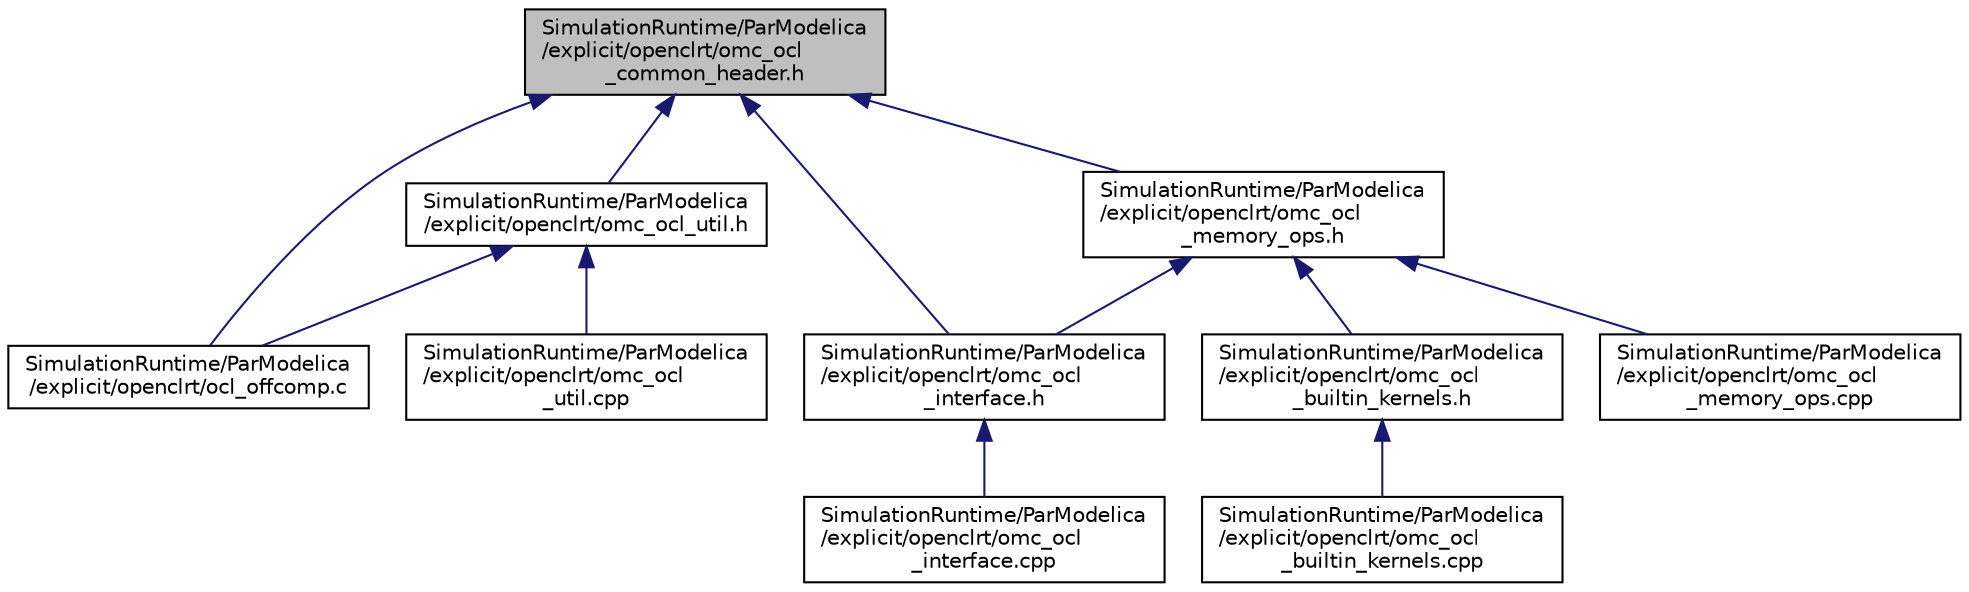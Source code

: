 digraph "SimulationRuntime/ParModelica/explicit/openclrt/omc_ocl_common_header.h"
{
  edge [fontname="Helvetica",fontsize="10",labelfontname="Helvetica",labelfontsize="10"];
  node [fontname="Helvetica",fontsize="10",shape=record];
  Node6 [label="SimulationRuntime/ParModelica\l/explicit/openclrt/omc_ocl\l_common_header.h",height=0.2,width=0.4,color="black", fillcolor="grey75", style="filled", fontcolor="black"];
  Node6 -> Node7 [dir="back",color="midnightblue",fontsize="10",style="solid",fontname="Helvetica"];
  Node7 [label="SimulationRuntime/ParModelica\l/explicit/openclrt/omc_ocl_util.h",height=0.2,width=0.4,color="black", fillcolor="white", style="filled",URL="$d1/d31/omc__ocl__util_8h.html"];
  Node7 -> Node8 [dir="back",color="midnightblue",fontsize="10",style="solid",fontname="Helvetica"];
  Node8 [label="SimulationRuntime/ParModelica\l/explicit/openclrt/ocl_offcomp.c",height=0.2,width=0.4,color="black", fillcolor="white", style="filled",URL="$d6/d10/ocl__offcomp_8c.html"];
  Node7 -> Node9 [dir="back",color="midnightblue",fontsize="10",style="solid",fontname="Helvetica"];
  Node9 [label="SimulationRuntime/ParModelica\l/explicit/openclrt/omc_ocl\l_util.cpp",height=0.2,width=0.4,color="black", fillcolor="white", style="filled",URL="$d4/d97/omc__ocl__util_8cpp.html"];
  Node6 -> Node8 [dir="back",color="midnightblue",fontsize="10",style="solid",fontname="Helvetica"];
  Node6 -> Node10 [dir="back",color="midnightblue",fontsize="10",style="solid",fontname="Helvetica"];
  Node10 [label="SimulationRuntime/ParModelica\l/explicit/openclrt/omc_ocl\l_interface.h",height=0.2,width=0.4,color="black", fillcolor="white", style="filled",URL="$d4/d57/omc__ocl__interface_8h.html"];
  Node10 -> Node11 [dir="back",color="midnightblue",fontsize="10",style="solid",fontname="Helvetica"];
  Node11 [label="SimulationRuntime/ParModelica\l/explicit/openclrt/omc_ocl\l_interface.cpp",height=0.2,width=0.4,color="black", fillcolor="white", style="filled",URL="$d7/db2/omc__ocl__interface_8cpp.html"];
  Node6 -> Node12 [dir="back",color="midnightblue",fontsize="10",style="solid",fontname="Helvetica"];
  Node12 [label="SimulationRuntime/ParModelica\l/explicit/openclrt/omc_ocl\l_memory_ops.h",height=0.2,width=0.4,color="black", fillcolor="white", style="filled",URL="$d4/d0d/omc__ocl__memory__ops_8h.html"];
  Node12 -> Node13 [dir="back",color="midnightblue",fontsize="10",style="solid",fontname="Helvetica"];
  Node13 [label="SimulationRuntime/ParModelica\l/explicit/openclrt/omc_ocl\l_builtin_kernels.h",height=0.2,width=0.4,color="black", fillcolor="white", style="filled",URL="$d7/dc3/omc__ocl__builtin__kernels_8h.html"];
  Node13 -> Node14 [dir="back",color="midnightblue",fontsize="10",style="solid",fontname="Helvetica"];
  Node14 [label="SimulationRuntime/ParModelica\l/explicit/openclrt/omc_ocl\l_builtin_kernels.cpp",height=0.2,width=0.4,color="black", fillcolor="white", style="filled",URL="$d0/d6a/omc__ocl__builtin__kernels_8cpp.html"];
  Node12 -> Node10 [dir="back",color="midnightblue",fontsize="10",style="solid",fontname="Helvetica"];
  Node12 -> Node15 [dir="back",color="midnightblue",fontsize="10",style="solid",fontname="Helvetica"];
  Node15 [label="SimulationRuntime/ParModelica\l/explicit/openclrt/omc_ocl\l_memory_ops.cpp",height=0.2,width=0.4,color="black", fillcolor="white", style="filled",URL="$d1/dda/omc__ocl__memory__ops_8cpp.html"];
}
